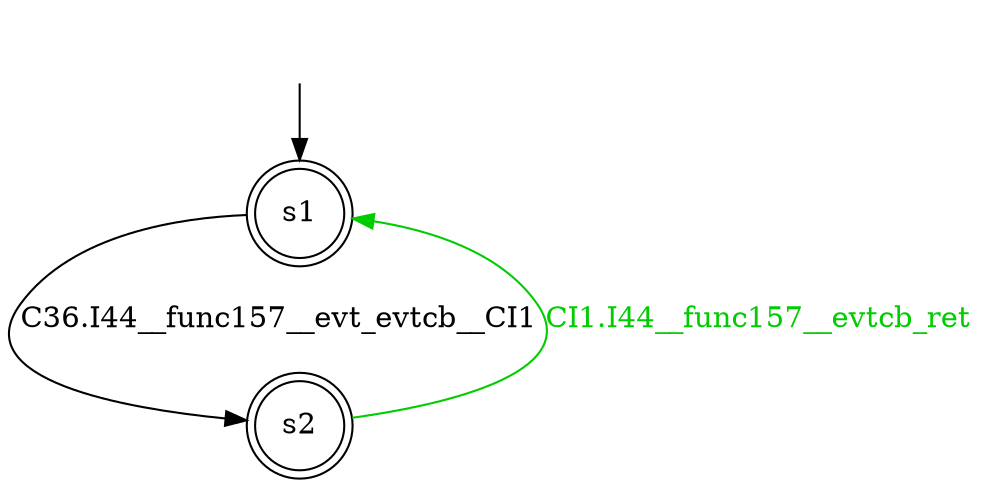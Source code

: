 digraph diffautomaton {
	1 [label=<s1> shape="doublecircle"];
	2 [label=<s2> shape="doublecircle"];
	__init1 [label=<> shape="none"];
	__init1 -> 1;
	1 -> 2 [label=<<font color="#000000">C36.I44__func157__evt_evtcb__CI1</font>> id="1-0-2"];
	2 -> 1 [label=<<font color="#00cc00">CI1.I44__func157__evtcb_ret</font>> color="#00cc00" id="2-0-1"];
}
